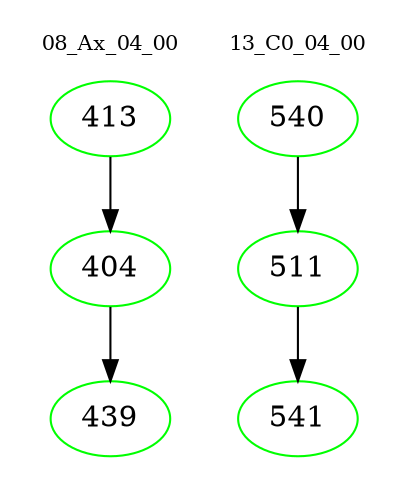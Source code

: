 digraph{
subgraph cluster_0 {
color = white
label = "08_Ax_04_00";
fontsize=10;
T0_413 [label="413", color="green"]
T0_413 -> T0_404 [color="black"]
T0_404 [label="404", color="green"]
T0_404 -> T0_439 [color="black"]
T0_439 [label="439", color="green"]
}
subgraph cluster_1 {
color = white
label = "13_C0_04_00";
fontsize=10;
T1_540 [label="540", color="green"]
T1_540 -> T1_511 [color="black"]
T1_511 [label="511", color="green"]
T1_511 -> T1_541 [color="black"]
T1_541 [label="541", color="green"]
}
}
